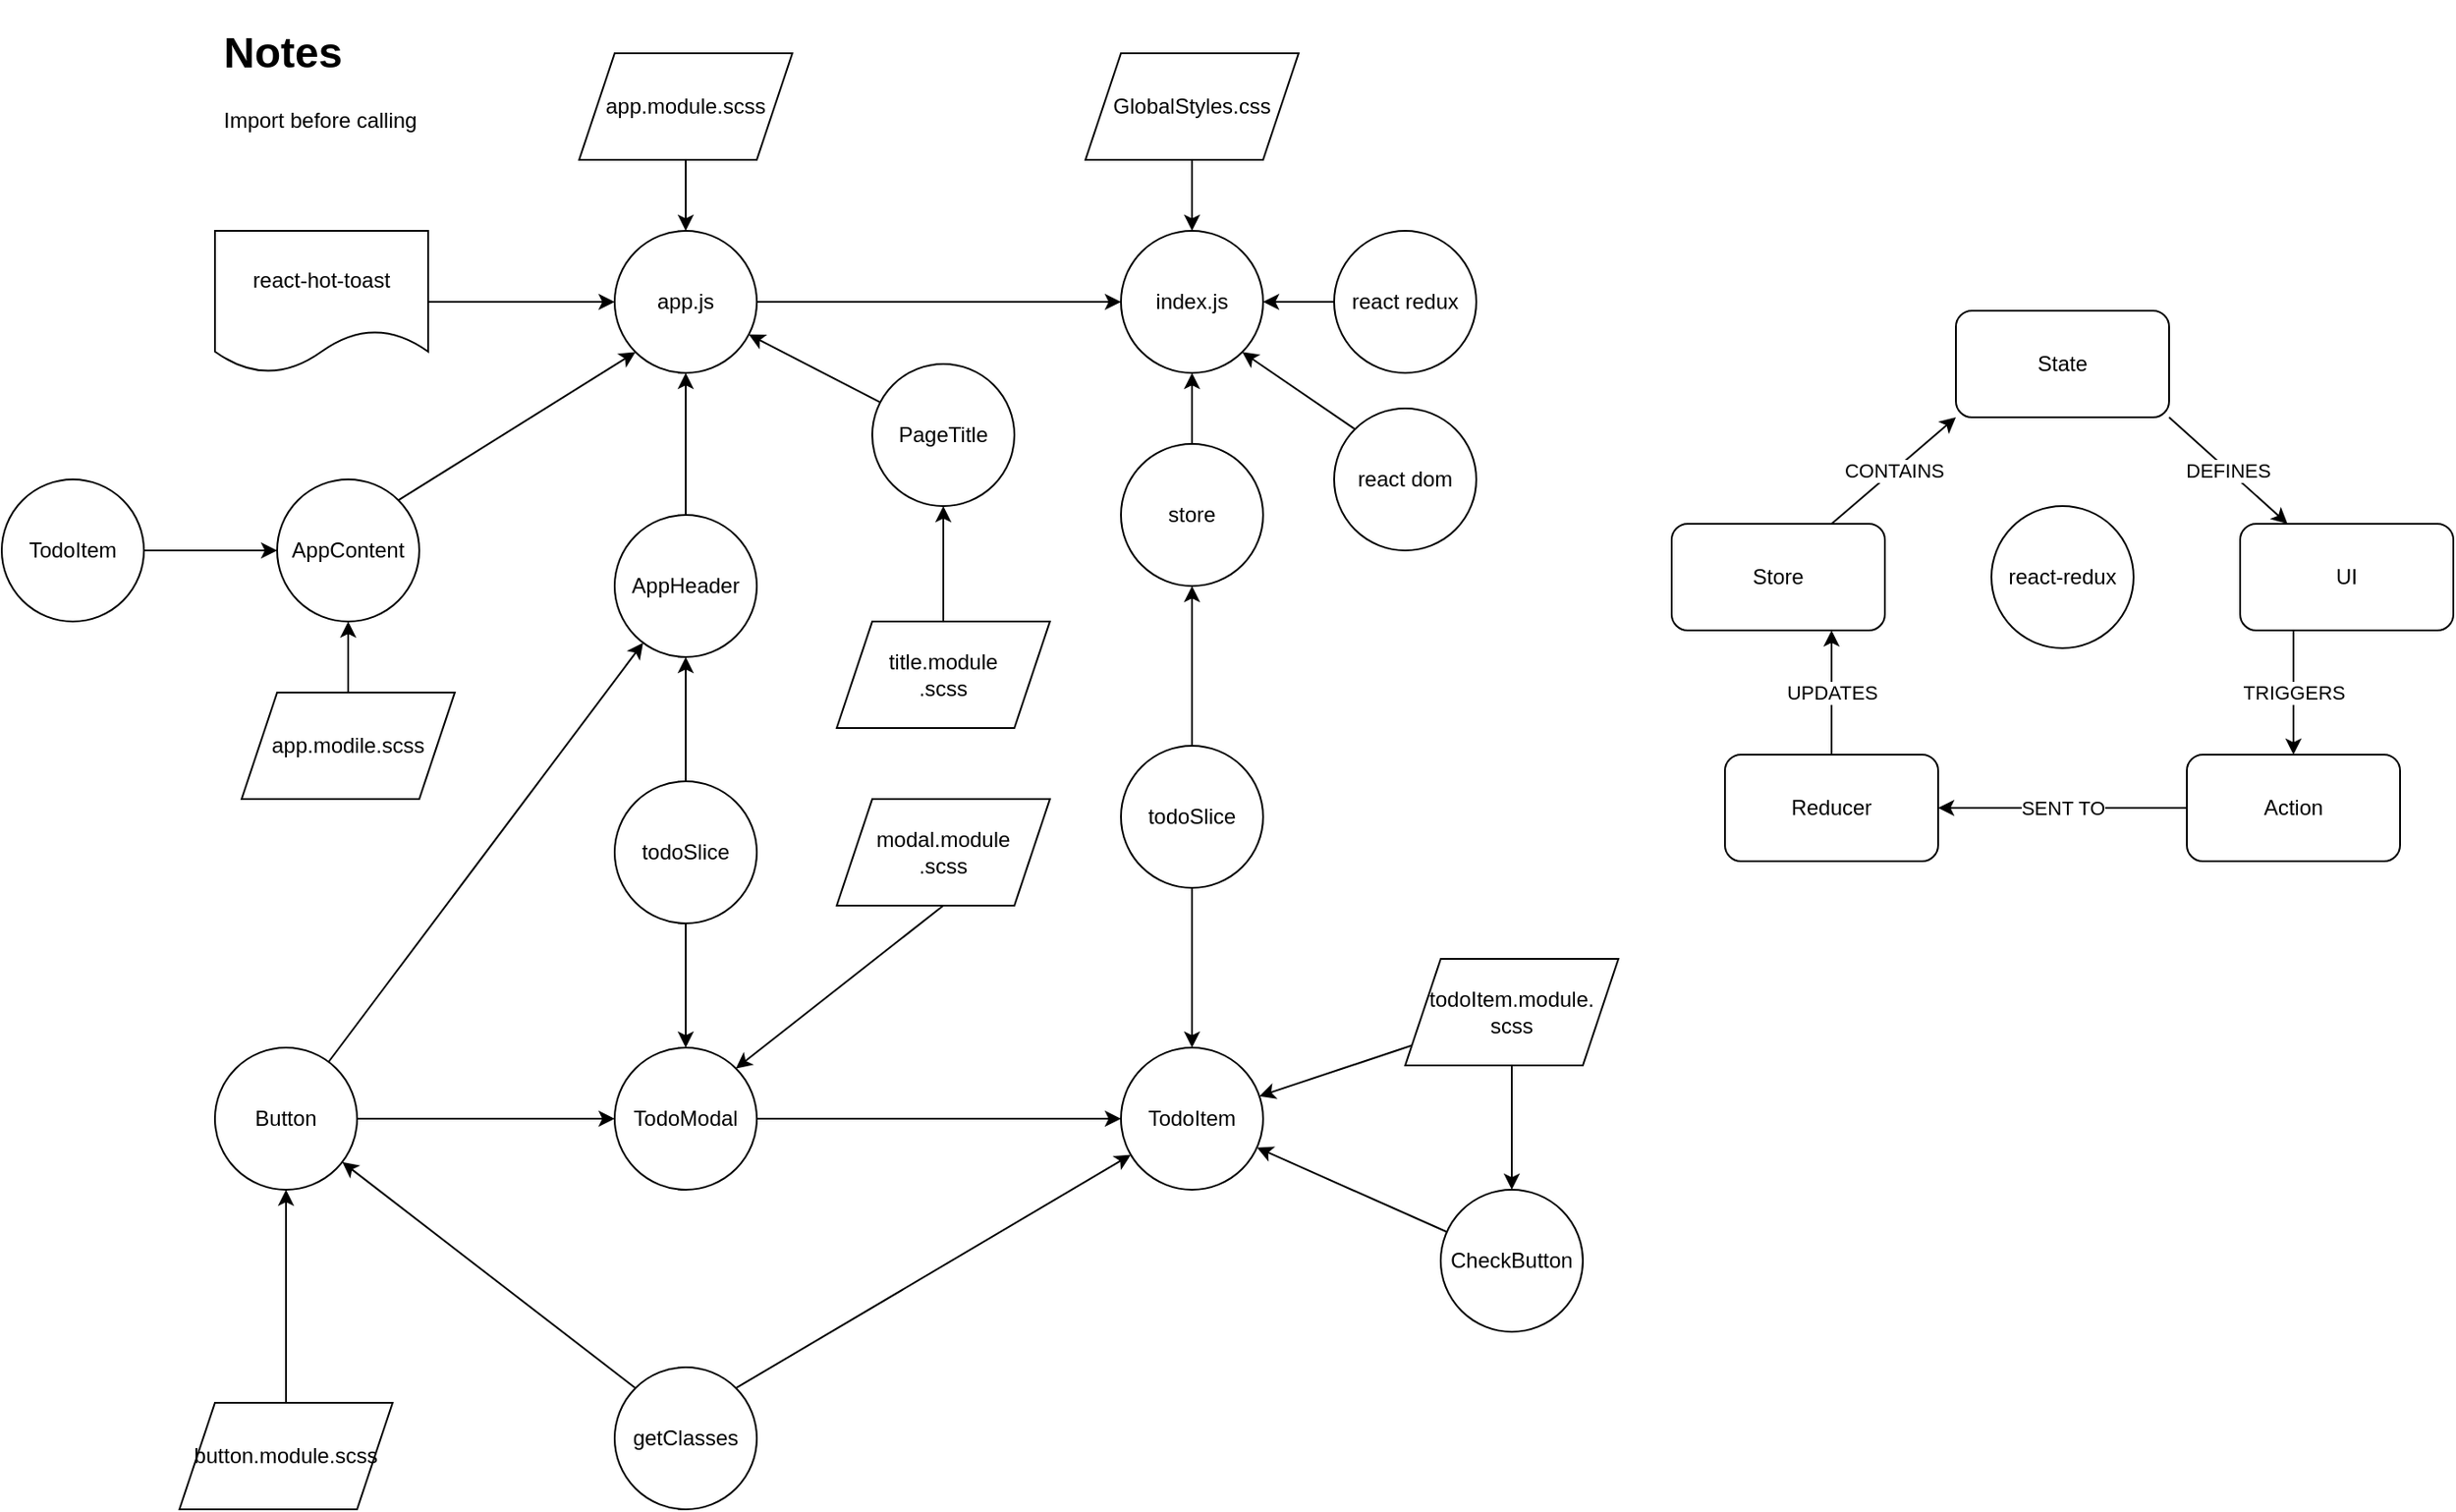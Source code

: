 <mxfile version="20.6.2" type="device"><diagram id="FCkULEEfe68WL-gxnJ6S" name="Page-1"><mxGraphModel dx="955" dy="624" grid="1" gridSize="10" guides="1" tooltips="1" connect="1" arrows="1" fold="1" page="1" pageScale="1" pageWidth="850" pageHeight="1100" math="0" shadow="0"><root><mxCell id="0"/><mxCell id="1" parent="0"/><mxCell id="lqvb6uTctTfKXU9neoG4-18" style="edgeStyle=none;rounded=0;orthogonalLoop=1;jettySize=auto;html=1;exitX=1;exitY=0.5;exitDx=0;exitDy=0;" parent="1" source="lqvb6uTctTfKXU9neoG4-2" target="lqvb6uTctTfKXU9neoG4-17" edge="1"><mxGeometry relative="1" as="geometry"/></mxCell><mxCell id="lqvb6uTctTfKXU9neoG4-2" value="app.js" style="ellipse;whiteSpace=wrap;html=1;aspect=fixed;" parent="1" vertex="1"><mxGeometry x="345" y="300" width="80" height="80" as="geometry"/></mxCell><mxCell id="lqvb6uTctTfKXU9neoG4-4" style="edgeStyle=orthogonalEdgeStyle;rounded=0;orthogonalLoop=1;jettySize=auto;html=1;exitX=1;exitY=0.5;exitDx=0;exitDy=0;entryX=0;entryY=0.5;entryDx=0;entryDy=0;" parent="1" source="lqvb6uTctTfKXU9neoG4-3" target="lqvb6uTctTfKXU9neoG4-2" edge="1"><mxGeometry relative="1" as="geometry"/></mxCell><mxCell id="lqvb6uTctTfKXU9neoG4-3" value="react-hot-toast" style="shape=document;whiteSpace=wrap;html=1;boundedLbl=1;" parent="1" vertex="1"><mxGeometry x="120" y="300" width="120" height="80" as="geometry"/></mxCell><mxCell id="lqvb6uTctTfKXU9neoG4-20" style="edgeStyle=none;rounded=0;orthogonalLoop=1;jettySize=auto;html=1;exitX=1;exitY=0;exitDx=0;exitDy=0;entryX=0;entryY=1;entryDx=0;entryDy=0;" parent="1" source="lqvb6uTctTfKXU9neoG4-5" target="lqvb6uTctTfKXU9neoG4-2" edge="1"><mxGeometry relative="1" as="geometry"/></mxCell><mxCell id="lqvb6uTctTfKXU9neoG4-5" value="AppContent" style="ellipse;whiteSpace=wrap;html=1;aspect=fixed;" parent="1" vertex="1"><mxGeometry x="155" y="440" width="80" height="80" as="geometry"/></mxCell><mxCell id="qKID1otAYAwFZLvrBHH5-45" style="edgeStyle=none;rounded=0;orthogonalLoop=1;jettySize=auto;html=1;exitX=0.5;exitY=0;exitDx=0;exitDy=0;" edge="1" parent="1" source="lqvb6uTctTfKXU9neoG4-6" target="lqvb6uTctTfKXU9neoG4-2"><mxGeometry relative="1" as="geometry"/></mxCell><mxCell id="lqvb6uTctTfKXU9neoG4-6" value="AppHeader" style="ellipse;whiteSpace=wrap;html=1;aspect=fixed;" parent="1" vertex="1"><mxGeometry x="345" y="460" width="80" height="80" as="geometry"/></mxCell><mxCell id="qKID1otAYAwFZLvrBHH5-74" value="" style="edgeStyle=none;rounded=0;orthogonalLoop=1;jettySize=auto;html=1;" edge="1" parent="1" source="lqvb6uTctTfKXU9neoG4-7" target="lqvb6uTctTfKXU9neoG4-2"><mxGeometry relative="1" as="geometry"/></mxCell><mxCell id="lqvb6uTctTfKXU9neoG4-7" value="PageTitle" style="ellipse;whiteSpace=wrap;html=1;aspect=fixed;" parent="1" vertex="1"><mxGeometry x="490" y="375" width="80" height="80" as="geometry"/></mxCell><mxCell id="lqvb6uTctTfKXU9neoG4-22" style="edgeStyle=none;rounded=0;orthogonalLoop=1;jettySize=auto;html=1;exitX=0.5;exitY=1;exitDx=0;exitDy=0;entryX=0.5;entryY=0;entryDx=0;entryDy=0;" parent="1" source="lqvb6uTctTfKXU9neoG4-9" target="lqvb6uTctTfKXU9neoG4-2" edge="1"><mxGeometry relative="1" as="geometry"/></mxCell><mxCell id="lqvb6uTctTfKXU9neoG4-9" value="app.module.scss" style="shape=parallelogram;perimeter=parallelogramPerimeter;whiteSpace=wrap;html=1;fixedSize=1;" parent="1" vertex="1"><mxGeometry x="325" y="200" width="120" height="60" as="geometry"/></mxCell><mxCell id="lqvb6uTctTfKXU9neoG4-11" value="&lt;h1&gt;Notes&lt;/h1&gt;&lt;p&gt;Import before calling&lt;/p&gt;" style="text;html=1;strokeColor=none;fillColor=none;spacing=5;spacingTop=-20;whiteSpace=wrap;overflow=hidden;rounded=0;" parent="1" vertex="1"><mxGeometry x="120" y="180" width="190" height="120" as="geometry"/></mxCell><mxCell id="lqvb6uTctTfKXU9neoG4-23" style="edgeStyle=none;rounded=0;orthogonalLoop=1;jettySize=auto;html=1;exitX=0.5;exitY=1;exitDx=0;exitDy=0;entryX=0.5;entryY=0;entryDx=0;entryDy=0;" parent="1" source="lqvb6uTctTfKXU9neoG4-15" target="lqvb6uTctTfKXU9neoG4-17" edge="1"><mxGeometry relative="1" as="geometry"/></mxCell><mxCell id="lqvb6uTctTfKXU9neoG4-15" value="GlobalStyles.css" style="shape=parallelogram;perimeter=parallelogramPerimeter;whiteSpace=wrap;html=1;fixedSize=1;" parent="1" vertex="1"><mxGeometry x="610" y="200" width="120" height="60" as="geometry"/></mxCell><mxCell id="lqvb6uTctTfKXU9neoG4-24" style="edgeStyle=none;rounded=0;orthogonalLoop=1;jettySize=auto;html=1;exitX=0.5;exitY=0;exitDx=0;exitDy=0;entryX=0.5;entryY=1;entryDx=0;entryDy=0;" parent="1" source="lqvb6uTctTfKXU9neoG4-16" target="lqvb6uTctTfKXU9neoG4-17" edge="1"><mxGeometry relative="1" as="geometry"/></mxCell><mxCell id="lqvb6uTctTfKXU9neoG4-16" value="store" style="ellipse;whiteSpace=wrap;html=1;aspect=fixed;" parent="1" vertex="1"><mxGeometry x="630" y="420" width="80" height="80" as="geometry"/></mxCell><mxCell id="lqvb6uTctTfKXU9neoG4-17" value="index.js" style="ellipse;whiteSpace=wrap;html=1;aspect=fixed;" parent="1" vertex="1"><mxGeometry x="630" y="300" width="80" height="80" as="geometry"/></mxCell><mxCell id="lqvb6uTctTfKXU9neoG4-35" value="DEFINES" style="edgeStyle=none;rounded=0;orthogonalLoop=1;jettySize=auto;html=1;exitX=1;exitY=1;exitDx=0;exitDy=0;" parent="1" source="lqvb6uTctTfKXU9neoG4-25" target="lqvb6uTctTfKXU9neoG4-27" edge="1"><mxGeometry relative="1" as="geometry"/></mxCell><mxCell id="lqvb6uTctTfKXU9neoG4-25" value="State" style="rounded=1;whiteSpace=wrap;html=1;" parent="1" vertex="1"><mxGeometry x="1100" y="345" width="120" height="60" as="geometry"/></mxCell><mxCell id="lqvb6uTctTfKXU9neoG4-26" value="react-redux" style="ellipse;whiteSpace=wrap;html=1;aspect=fixed;" parent="1" vertex="1"><mxGeometry x="1120" y="455" width="80" height="80" as="geometry"/></mxCell><mxCell id="lqvb6uTctTfKXU9neoG4-34" value="TRIGGERS" style="edgeStyle=none;rounded=0;orthogonalLoop=1;jettySize=auto;html=1;exitX=0.25;exitY=1;exitDx=0;exitDy=0;entryX=0.5;entryY=0;entryDx=0;entryDy=0;" parent="1" source="lqvb6uTctTfKXU9neoG4-27" target="lqvb6uTctTfKXU9neoG4-28" edge="1"><mxGeometry relative="1" as="geometry"/></mxCell><mxCell id="lqvb6uTctTfKXU9neoG4-27" value="UI" style="rounded=1;whiteSpace=wrap;html=1;" parent="1" vertex="1"><mxGeometry x="1260" y="465" width="120" height="60" as="geometry"/></mxCell><mxCell id="lqvb6uTctTfKXU9neoG4-33" value="SENT TO" style="edgeStyle=none;rounded=0;orthogonalLoop=1;jettySize=auto;html=1;exitX=0;exitY=0.5;exitDx=0;exitDy=0;" parent="1" source="lqvb6uTctTfKXU9neoG4-28" target="lqvb6uTctTfKXU9neoG4-29" edge="1"><mxGeometry relative="1" as="geometry"/></mxCell><mxCell id="lqvb6uTctTfKXU9neoG4-28" value="Action" style="rounded=1;whiteSpace=wrap;html=1;" parent="1" vertex="1"><mxGeometry x="1230" y="595" width="120" height="60" as="geometry"/></mxCell><mxCell id="lqvb6uTctTfKXU9neoG4-32" value="UPDATES" style="edgeStyle=none;rounded=0;orthogonalLoop=1;jettySize=auto;html=1;exitX=0.5;exitY=0;exitDx=0;exitDy=0;entryX=0.75;entryY=1;entryDx=0;entryDy=0;" parent="1" source="lqvb6uTctTfKXU9neoG4-29" target="lqvb6uTctTfKXU9neoG4-30" edge="1"><mxGeometry relative="1" as="geometry"/></mxCell><mxCell id="lqvb6uTctTfKXU9neoG4-29" value="Reducer" style="rounded=1;whiteSpace=wrap;html=1;" parent="1" vertex="1"><mxGeometry x="970" y="595" width="120" height="60" as="geometry"/></mxCell><mxCell id="lqvb6uTctTfKXU9neoG4-31" value="CONTAINS" style="edgeStyle=none;rounded=0;orthogonalLoop=1;jettySize=auto;html=1;exitX=0.75;exitY=0;exitDx=0;exitDy=0;entryX=0;entryY=1;entryDx=0;entryDy=0;" parent="1" source="lqvb6uTctTfKXU9neoG4-30" target="lqvb6uTctTfKXU9neoG4-25" edge="1"><mxGeometry relative="1" as="geometry"/></mxCell><mxCell id="lqvb6uTctTfKXU9neoG4-30" value="Store" style="rounded=1;whiteSpace=wrap;html=1;" parent="1" vertex="1"><mxGeometry x="940" y="465" width="120" height="60" as="geometry"/></mxCell><mxCell id="qKID1otAYAwFZLvrBHH5-3" style="rounded=0;orthogonalLoop=1;jettySize=auto;html=1;exitX=0;exitY=0;exitDx=0;exitDy=0;entryX=1;entryY=1;entryDx=0;entryDy=0;" edge="1" parent="1" source="qKID1otAYAwFZLvrBHH5-1" target="lqvb6uTctTfKXU9neoG4-17"><mxGeometry relative="1" as="geometry"/></mxCell><mxCell id="qKID1otAYAwFZLvrBHH5-1" value="react dom" style="ellipse;whiteSpace=wrap;html=1;aspect=fixed;" vertex="1" parent="1"><mxGeometry x="750" y="400" width="80" height="80" as="geometry"/></mxCell><mxCell id="qKID1otAYAwFZLvrBHH5-4" style="edgeStyle=none;rounded=0;orthogonalLoop=1;jettySize=auto;html=1;exitX=0;exitY=0.5;exitDx=0;exitDy=0;" edge="1" parent="1" source="qKID1otAYAwFZLvrBHH5-2" target="lqvb6uTctTfKXU9neoG4-17"><mxGeometry relative="1" as="geometry"/></mxCell><mxCell id="qKID1otAYAwFZLvrBHH5-2" value="react redux" style="ellipse;whiteSpace=wrap;html=1;aspect=fixed;" vertex="1" parent="1"><mxGeometry x="750" y="300" width="80" height="80" as="geometry"/></mxCell><mxCell id="qKID1otAYAwFZLvrBHH5-6" style="edgeStyle=none;rounded=0;orthogonalLoop=1;jettySize=auto;html=1;exitX=0.5;exitY=0;exitDx=0;exitDy=0;entryX=0.5;entryY=1;entryDx=0;entryDy=0;" edge="1" parent="1" source="qKID1otAYAwFZLvrBHH5-5" target="lqvb6uTctTfKXU9neoG4-16"><mxGeometry relative="1" as="geometry"/></mxCell><mxCell id="qKID1otAYAwFZLvrBHH5-34" style="edgeStyle=none;rounded=0;orthogonalLoop=1;jettySize=auto;html=1;exitX=0.5;exitY=1;exitDx=0;exitDy=0;" edge="1" parent="1" source="qKID1otAYAwFZLvrBHH5-5" target="qKID1otAYAwFZLvrBHH5-33"><mxGeometry relative="1" as="geometry"/></mxCell><mxCell id="qKID1otAYAwFZLvrBHH5-5" value="todoSlice" style="ellipse;whiteSpace=wrap;html=1;aspect=fixed;" vertex="1" parent="1"><mxGeometry x="630" y="590" width="80" height="80" as="geometry"/></mxCell><mxCell id="qKID1otAYAwFZLvrBHH5-50" style="edgeStyle=none;rounded=0;orthogonalLoop=1;jettySize=auto;html=1;exitX=1;exitY=0.5;exitDx=0;exitDy=0;entryX=0;entryY=0.5;entryDx=0;entryDy=0;" edge="1" parent="1" source="qKID1otAYAwFZLvrBHH5-8" target="lqvb6uTctTfKXU9neoG4-5"><mxGeometry relative="1" as="geometry"/></mxCell><mxCell id="qKID1otAYAwFZLvrBHH5-8" value="TodoItem" style="ellipse;whiteSpace=wrap;html=1;aspect=fixed;" vertex="1" parent="1"><mxGeometry y="440" width="80" height="80" as="geometry"/></mxCell><mxCell id="qKID1otAYAwFZLvrBHH5-69" value="" style="edgeStyle=none;rounded=0;orthogonalLoop=1;jettySize=auto;html=1;" edge="1" parent="1" source="qKID1otAYAwFZLvrBHH5-14" target="lqvb6uTctTfKXU9neoG4-6"><mxGeometry relative="1" as="geometry"/></mxCell><mxCell id="qKID1otAYAwFZLvrBHH5-70" value="" style="edgeStyle=none;rounded=0;orthogonalLoop=1;jettySize=auto;html=1;" edge="1" parent="1" source="qKID1otAYAwFZLvrBHH5-14" target="qKID1otAYAwFZLvrBHH5-15"><mxGeometry relative="1" as="geometry"/></mxCell><mxCell id="qKID1otAYAwFZLvrBHH5-14" value="Button" style="ellipse;whiteSpace=wrap;html=1;aspect=fixed;" vertex="1" parent="1"><mxGeometry x="120" y="760" width="80" height="80" as="geometry"/></mxCell><mxCell id="qKID1otAYAwFZLvrBHH5-44" style="edgeStyle=none;rounded=0;orthogonalLoop=1;jettySize=auto;html=1;exitX=1;exitY=0.5;exitDx=0;exitDy=0;" edge="1" parent="1" source="qKID1otAYAwFZLvrBHH5-15" target="qKID1otAYAwFZLvrBHH5-33"><mxGeometry relative="1" as="geometry"/></mxCell><mxCell id="qKID1otAYAwFZLvrBHH5-15" value="TodoModal" style="ellipse;whiteSpace=wrap;html=1;aspect=fixed;" vertex="1" parent="1"><mxGeometry x="345" y="760" width="80" height="80" as="geometry"/></mxCell><mxCell id="qKID1otAYAwFZLvrBHH5-51" value="" style="edgeStyle=none;rounded=0;orthogonalLoop=1;jettySize=auto;html=1;" edge="1" parent="1" source="qKID1otAYAwFZLvrBHH5-16" target="lqvb6uTctTfKXU9neoG4-5"><mxGeometry relative="1" as="geometry"/></mxCell><mxCell id="qKID1otAYAwFZLvrBHH5-16" value="app.modile.scss" style="shape=parallelogram;perimeter=parallelogramPerimeter;whiteSpace=wrap;html=1;fixedSize=1;" vertex="1" parent="1"><mxGeometry x="135" y="560" width="120" height="60" as="geometry"/></mxCell><mxCell id="qKID1otAYAwFZLvrBHH5-63" style="edgeStyle=none;rounded=0;orthogonalLoop=1;jettySize=auto;html=1;exitX=0.5;exitY=1;exitDx=0;exitDy=0;" edge="1" parent="1" source="qKID1otAYAwFZLvrBHH5-18" target="qKID1otAYAwFZLvrBHH5-15"><mxGeometry relative="1" as="geometry"/></mxCell><mxCell id="qKID1otAYAwFZLvrBHH5-68" value="" style="edgeStyle=none;rounded=0;orthogonalLoop=1;jettySize=auto;html=1;" edge="1" parent="1" source="qKID1otAYAwFZLvrBHH5-18" target="lqvb6uTctTfKXU9neoG4-6"><mxGeometry relative="1" as="geometry"/></mxCell><mxCell id="qKID1otAYAwFZLvrBHH5-18" value="todoSlice" style="ellipse;whiteSpace=wrap;html=1;aspect=fixed;" vertex="1" parent="1"><mxGeometry x="345" y="610" width="80" height="80" as="geometry"/></mxCell><mxCell id="qKID1otAYAwFZLvrBHH5-56" style="edgeStyle=none;rounded=0;orthogonalLoop=1;jettySize=auto;html=1;exitX=0.5;exitY=0;exitDx=0;exitDy=0;" edge="1" parent="1" source="qKID1otAYAwFZLvrBHH5-24" target="qKID1otAYAwFZLvrBHH5-14"><mxGeometry relative="1" as="geometry"/></mxCell><mxCell id="qKID1otAYAwFZLvrBHH5-24" value="button.module.scss" style="shape=parallelogram;perimeter=parallelogramPerimeter;whiteSpace=wrap;html=1;fixedSize=1;" vertex="1" parent="1"><mxGeometry x="100" y="960" width="120" height="60" as="geometry"/></mxCell><mxCell id="qKID1otAYAwFZLvrBHH5-27" style="edgeStyle=none;rounded=0;orthogonalLoop=1;jettySize=auto;html=1;exitX=0;exitY=0;exitDx=0;exitDy=0;" edge="1" parent="1" source="qKID1otAYAwFZLvrBHH5-25" target="qKID1otAYAwFZLvrBHH5-14"><mxGeometry relative="1" as="geometry"/></mxCell><mxCell id="qKID1otAYAwFZLvrBHH5-40" style="edgeStyle=none;rounded=0;orthogonalLoop=1;jettySize=auto;html=1;exitX=1;exitY=0;exitDx=0;exitDy=0;" edge="1" parent="1" source="qKID1otAYAwFZLvrBHH5-25" target="qKID1otAYAwFZLvrBHH5-33"><mxGeometry relative="1" as="geometry"/></mxCell><mxCell id="qKID1otAYAwFZLvrBHH5-25" value="getClasses" style="ellipse;whiteSpace=wrap;html=1;aspect=fixed;" vertex="1" parent="1"><mxGeometry x="345" y="940" width="80" height="80" as="geometry"/></mxCell><mxCell id="qKID1otAYAwFZLvrBHH5-42" style="edgeStyle=none;rounded=0;orthogonalLoop=1;jettySize=auto;html=1;exitX=0.5;exitY=1;exitDx=0;exitDy=0;" edge="1" parent="1" source="qKID1otAYAwFZLvrBHH5-28" target="qKID1otAYAwFZLvrBHH5-29"><mxGeometry relative="1" as="geometry"/></mxCell><mxCell id="qKID1otAYAwFZLvrBHH5-72" value="" style="edgeStyle=none;rounded=0;orthogonalLoop=1;jettySize=auto;html=1;" edge="1" parent="1" source="qKID1otAYAwFZLvrBHH5-28" target="qKID1otAYAwFZLvrBHH5-33"><mxGeometry relative="1" as="geometry"/></mxCell><mxCell id="qKID1otAYAwFZLvrBHH5-28" value="todoItem.module.&lt;br&gt;scss" style="shape=parallelogram;perimeter=parallelogramPerimeter;whiteSpace=wrap;html=1;fixedSize=1;" vertex="1" parent="1"><mxGeometry x="790" y="710" width="120" height="60" as="geometry"/></mxCell><mxCell id="qKID1otAYAwFZLvrBHH5-73" value="" style="edgeStyle=none;rounded=0;orthogonalLoop=1;jettySize=auto;html=1;" edge="1" parent="1" source="qKID1otAYAwFZLvrBHH5-29" target="qKID1otAYAwFZLvrBHH5-33"><mxGeometry relative="1" as="geometry"/></mxCell><mxCell id="qKID1otAYAwFZLvrBHH5-29" value="CheckButton" style="ellipse;whiteSpace=wrap;html=1;aspect=fixed;" vertex="1" parent="1"><mxGeometry x="810" y="840" width="80" height="80" as="geometry"/></mxCell><mxCell id="qKID1otAYAwFZLvrBHH5-33" value="TodoItem" style="ellipse;whiteSpace=wrap;html=1;aspect=fixed;" vertex="1" parent="1"><mxGeometry x="630" y="760" width="80" height="80" as="geometry"/></mxCell><mxCell id="qKID1otAYAwFZLvrBHH5-48" style="edgeStyle=none;rounded=0;orthogonalLoop=1;jettySize=auto;html=1;exitX=0.5;exitY=0;exitDx=0;exitDy=0;entryX=0.5;entryY=1;entryDx=0;entryDy=0;" edge="1" parent="1" source="qKID1otAYAwFZLvrBHH5-47" target="lqvb6uTctTfKXU9neoG4-7"><mxGeometry relative="1" as="geometry"/></mxCell><mxCell id="qKID1otAYAwFZLvrBHH5-47" value="title.module&lt;br&gt;.scss" style="shape=parallelogram;perimeter=parallelogramPerimeter;whiteSpace=wrap;html=1;fixedSize=1;" vertex="1" parent="1"><mxGeometry x="470" y="520" width="120" height="60" as="geometry"/></mxCell><mxCell id="qKID1otAYAwFZLvrBHH5-67" style="edgeStyle=none;rounded=0;orthogonalLoop=1;jettySize=auto;html=1;exitX=0.5;exitY=1;exitDx=0;exitDy=0;entryX=1;entryY=0;entryDx=0;entryDy=0;" edge="1" parent="1" source="qKID1otAYAwFZLvrBHH5-65" target="qKID1otAYAwFZLvrBHH5-15"><mxGeometry relative="1" as="geometry"/></mxCell><mxCell id="qKID1otAYAwFZLvrBHH5-65" value="modal.module&lt;br&gt;.scss" style="shape=parallelogram;perimeter=parallelogramPerimeter;whiteSpace=wrap;html=1;fixedSize=1;" vertex="1" parent="1"><mxGeometry x="470" y="620" width="120" height="60" as="geometry"/></mxCell></root></mxGraphModel></diagram></mxfile>